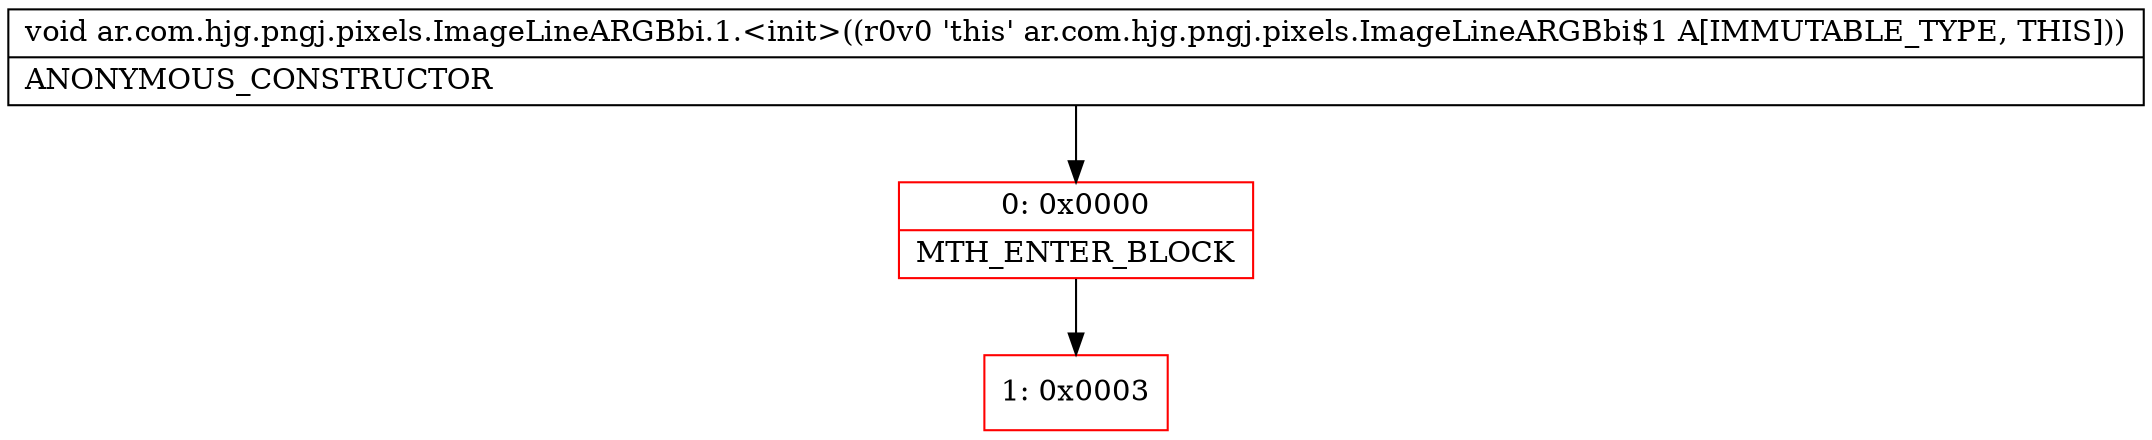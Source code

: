 digraph "CFG forar.com.hjg.pngj.pixels.ImageLineARGBbi.1.\<init\>()V" {
subgraph cluster_Region_61924571 {
label = "R(0)";
node [shape=record,color=blue];
}
Node_0 [shape=record,color=red,label="{0\:\ 0x0000|MTH_ENTER_BLOCK\l}"];
Node_1 [shape=record,color=red,label="{1\:\ 0x0003}"];
MethodNode[shape=record,label="{void ar.com.hjg.pngj.pixels.ImageLineARGBbi.1.\<init\>((r0v0 'this' ar.com.hjg.pngj.pixels.ImageLineARGBbi$1 A[IMMUTABLE_TYPE, THIS]))  | ANONYMOUS_CONSTRUCTOR\l}"];
MethodNode -> Node_0;
Node_0 -> Node_1;
}

